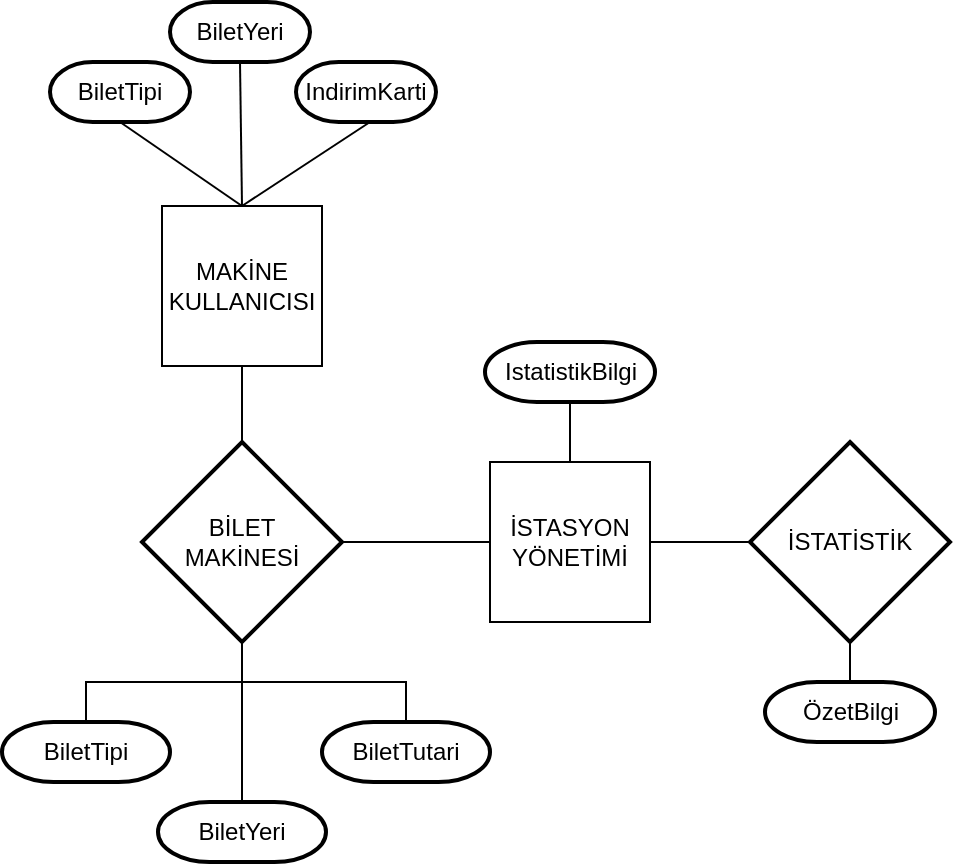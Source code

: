 <mxfile version="16.1.2" type="device"><diagram id="se_melrfRiBYOsj-gtK1" name="Page-1"><mxGraphModel dx="1726" dy="955" grid="1" gridSize="10" guides="1" tooltips="1" connect="1" arrows="1" fold="1" page="1" pageScale="1" pageWidth="827" pageHeight="1169" math="0" shadow="0"><root><mxCell id="0"/><mxCell id="1" parent="0"/><mxCell id="nYWV91yp9RJnJM-7POk5-22" style="edgeStyle=orthogonalEdgeStyle;rounded=0;orthogonalLoop=1;jettySize=auto;html=1;entryX=0.5;entryY=0;entryDx=0;entryDy=0;entryPerimeter=0;fontFamily=Helvetica;fontSize=12;fontColor=default;endArrow=none;endFill=0;" edge="1" parent="1" source="nYWV91yp9RJnJM-7POk5-1" target="nYWV91yp9RJnJM-7POk5-21"><mxGeometry relative="1" as="geometry"/></mxCell><mxCell id="nYWV91yp9RJnJM-7POk5-1" value="MAKİNE KULLANICISI" style="whiteSpace=wrap;html=1;aspect=fixed;" vertex="1" parent="1"><mxGeometry x="346" y="182" width="80" height="80" as="geometry"/></mxCell><mxCell id="nYWV91yp9RJnJM-7POk5-9" value="BiletTipi" style="strokeWidth=2;html=1;shape=mxgraph.flowchart.terminator;whiteSpace=wrap;rounded=1;shadow=0;glass=0;comic=0;sketch=0;fontFamily=Helvetica;fontSize=12;fontColor=default;fillColor=default;" vertex="1" parent="1"><mxGeometry x="290" y="110" width="70" height="30" as="geometry"/></mxCell><mxCell id="nYWV91yp9RJnJM-7POk5-10" value="BiletYeri" style="strokeWidth=2;html=1;shape=mxgraph.flowchart.terminator;whiteSpace=wrap;rounded=1;shadow=0;glass=0;comic=0;sketch=0;fontFamily=Helvetica;fontSize=12;fontColor=default;fillColor=default;" vertex="1" parent="1"><mxGeometry x="350" y="80" width="70" height="30" as="geometry"/></mxCell><mxCell id="nYWV91yp9RJnJM-7POk5-11" value="IndirimKarti" style="strokeWidth=2;html=1;shape=mxgraph.flowchart.terminator;whiteSpace=wrap;rounded=1;shadow=0;glass=0;comic=0;sketch=0;fontFamily=Helvetica;fontSize=12;fontColor=default;fillColor=default;" vertex="1" parent="1"><mxGeometry x="413" y="110" width="70" height="30" as="geometry"/></mxCell><mxCell id="nYWV91yp9RJnJM-7POk5-15" value="" style="endArrow=none;html=1;rounded=0;fontFamily=Helvetica;fontSize=12;fontColor=default;entryX=0.529;entryY=1;entryDx=0;entryDy=0;entryPerimeter=0;exitX=0.5;exitY=0;exitDx=0;exitDy=0;" edge="1" parent="1" source="nYWV91yp9RJnJM-7POk5-1" target="nYWV91yp9RJnJM-7POk5-11"><mxGeometry width="50" height="50" relative="1" as="geometry"><mxPoint x="389" y="180" as="sourcePoint"/><mxPoint x="439" y="130" as="targetPoint"/></mxGeometry></mxCell><mxCell id="nYWV91yp9RJnJM-7POk5-16" value="" style="endArrow=none;html=1;rounded=0;fontFamily=Helvetica;fontSize=12;fontColor=default;entryX=0.5;entryY=1;entryDx=0;entryDy=0;entryPerimeter=0;exitX=0.5;exitY=0;exitDx=0;exitDy=0;" edge="1" parent="1" source="nYWV91yp9RJnJM-7POk5-1" target="nYWV91yp9RJnJM-7POk5-10"><mxGeometry width="50" height="50" relative="1" as="geometry"><mxPoint x="354.48" y="170" as="sourcePoint"/><mxPoint x="415.51" y="130" as="targetPoint"/></mxGeometry></mxCell><mxCell id="nYWV91yp9RJnJM-7POk5-17" value="" style="endArrow=none;html=1;rounded=0;fontFamily=Helvetica;fontSize=12;fontColor=default;entryX=0.5;entryY=0;entryDx=0;entryDy=0;exitX=0.5;exitY=1;exitDx=0;exitDy=0;exitPerimeter=0;" edge="1" parent="1" source="nYWV91yp9RJnJM-7POk5-9" target="nYWV91yp9RJnJM-7POk5-1"><mxGeometry width="50" height="50" relative="1" as="geometry"><mxPoint x="310" y="180" as="sourcePoint"/><mxPoint x="371.03" y="140" as="targetPoint"/></mxGeometry></mxCell><mxCell id="nYWV91yp9RJnJM-7POk5-24" style="edgeStyle=orthogonalEdgeStyle;rounded=0;orthogonalLoop=1;jettySize=auto;html=1;entryX=0;entryY=0.5;entryDx=0;entryDy=0;fontFamily=Helvetica;fontSize=12;fontColor=default;endArrow=none;endFill=0;" edge="1" parent="1" source="nYWV91yp9RJnJM-7POk5-21" target="nYWV91yp9RJnJM-7POk5-23"><mxGeometry relative="1" as="geometry"/></mxCell><mxCell id="nYWV91yp9RJnJM-7POk5-28" style="edgeStyle=orthogonalEdgeStyle;rounded=0;orthogonalLoop=1;jettySize=auto;html=1;entryX=0.5;entryY=0;entryDx=0;entryDy=0;entryPerimeter=0;fontFamily=Helvetica;fontSize=12;fontColor=default;endArrow=none;endFill=0;" edge="1" parent="1" source="nYWV91yp9RJnJM-7POk5-21" target="nYWV91yp9RJnJM-7POk5-27"><mxGeometry relative="1" as="geometry"/></mxCell><mxCell id="nYWV91yp9RJnJM-7POk5-21" value="BİLET&lt;br&gt;MAKİNESİ" style="strokeWidth=2;html=1;shape=mxgraph.flowchart.decision;whiteSpace=wrap;rounded=1;shadow=0;glass=0;comic=0;sketch=0;fontFamily=Helvetica;fontSize=12;fontColor=default;fillColor=default;" vertex="1" parent="1"><mxGeometry x="336" y="300" width="100" height="100" as="geometry"/></mxCell><mxCell id="nYWV91yp9RJnJM-7POk5-32" value="" style="edgeStyle=orthogonalEdgeStyle;rounded=0;orthogonalLoop=1;jettySize=auto;html=1;fontFamily=Helvetica;fontSize=12;fontColor=default;endArrow=none;endFill=0;" edge="1" parent="1" source="nYWV91yp9RJnJM-7POk5-23" target="nYWV91yp9RJnJM-7POk5-25"><mxGeometry relative="1" as="geometry"/></mxCell><mxCell id="nYWV91yp9RJnJM-7POk5-36" value="" style="edgeStyle=orthogonalEdgeStyle;rounded=0;orthogonalLoop=1;jettySize=auto;html=1;fontFamily=Helvetica;fontSize=12;fontColor=default;endArrow=none;endFill=0;" edge="1" parent="1" source="nYWV91yp9RJnJM-7POk5-23" target="nYWV91yp9RJnJM-7POk5-35"><mxGeometry relative="1" as="geometry"/></mxCell><mxCell id="nYWV91yp9RJnJM-7POk5-23" value="İSTASYON&lt;br&gt;YÖNETİMİ" style="whiteSpace=wrap;html=1;aspect=fixed;" vertex="1" parent="1"><mxGeometry x="510" y="310" width="80" height="80" as="geometry"/></mxCell><mxCell id="nYWV91yp9RJnJM-7POk5-25" value="IstatistikBilgi" style="strokeWidth=2;html=1;shape=mxgraph.flowchart.terminator;whiteSpace=wrap;rounded=1;shadow=0;glass=0;comic=0;sketch=0;fontFamily=Helvetica;fontSize=12;fontColor=default;fillColor=default;" vertex="1" parent="1"><mxGeometry x="507.5" y="250" width="85" height="30" as="geometry"/></mxCell><mxCell id="nYWV91yp9RJnJM-7POk5-27" value="BiletTipi" style="strokeWidth=2;html=1;shape=mxgraph.flowchart.terminator;whiteSpace=wrap;rounded=1;shadow=0;glass=0;comic=0;sketch=0;fontFamily=Helvetica;fontSize=12;fontColor=default;fillColor=default;" vertex="1" parent="1"><mxGeometry x="266" y="440" width="84" height="30" as="geometry"/></mxCell><mxCell id="nYWV91yp9RJnJM-7POk5-30" value="" style="edgeStyle=orthogonalEdgeStyle;rounded=0;orthogonalLoop=1;jettySize=auto;html=1;fontFamily=Helvetica;fontSize=12;fontColor=default;endArrow=none;endFill=0;" edge="1" parent="1" source="nYWV91yp9RJnJM-7POk5-29" target="nYWV91yp9RJnJM-7POk5-21"><mxGeometry relative="1" as="geometry"/></mxCell><mxCell id="nYWV91yp9RJnJM-7POk5-29" value="BiletTutari" style="strokeWidth=2;html=1;shape=mxgraph.flowchart.terminator;whiteSpace=wrap;rounded=1;shadow=0;glass=0;comic=0;sketch=0;fontFamily=Helvetica;fontSize=12;fontColor=default;fillColor=default;" vertex="1" parent="1"><mxGeometry x="426" y="440" width="84" height="30" as="geometry"/></mxCell><mxCell id="nYWV91yp9RJnJM-7POk5-34" value="" style="edgeStyle=orthogonalEdgeStyle;rounded=0;orthogonalLoop=1;jettySize=auto;html=1;fontFamily=Helvetica;fontSize=12;fontColor=default;endArrow=none;endFill=0;" edge="1" parent="1" source="nYWV91yp9RJnJM-7POk5-33" target="nYWV91yp9RJnJM-7POk5-21"><mxGeometry relative="1" as="geometry"/></mxCell><mxCell id="nYWV91yp9RJnJM-7POk5-33" value="BiletYeri" style="strokeWidth=2;html=1;shape=mxgraph.flowchart.terminator;whiteSpace=wrap;rounded=1;shadow=0;glass=0;comic=0;sketch=0;fontFamily=Helvetica;fontSize=12;fontColor=default;fillColor=default;" vertex="1" parent="1"><mxGeometry x="344" y="480" width="84" height="30" as="geometry"/></mxCell><mxCell id="nYWV91yp9RJnJM-7POk5-37" value="" style="edgeStyle=orthogonalEdgeStyle;rounded=0;orthogonalLoop=1;jettySize=auto;html=1;fontFamily=Helvetica;fontSize=12;fontColor=default;endArrow=none;endFill=0;" edge="1" parent="1" source="nYWV91yp9RJnJM-7POk5-35" target="nYWV91yp9RJnJM-7POk5-23"><mxGeometry relative="1" as="geometry"/></mxCell><mxCell id="nYWV91yp9RJnJM-7POk5-35" value="İSTATİSTİK" style="strokeWidth=2;html=1;shape=mxgraph.flowchart.decision;whiteSpace=wrap;rounded=1;shadow=0;glass=0;comic=0;sketch=0;fontFamily=Helvetica;fontSize=12;fontColor=default;fillColor=default;" vertex="1" parent="1"><mxGeometry x="640" y="300" width="100" height="100" as="geometry"/></mxCell><mxCell id="nYWV91yp9RJnJM-7POk5-39" value="" style="edgeStyle=orthogonalEdgeStyle;rounded=0;orthogonalLoop=1;jettySize=auto;html=1;fontFamily=Helvetica;fontSize=12;fontColor=default;endArrow=none;endFill=0;" edge="1" parent="1" source="nYWV91yp9RJnJM-7POk5-38" target="nYWV91yp9RJnJM-7POk5-35"><mxGeometry relative="1" as="geometry"/></mxCell><mxCell id="nYWV91yp9RJnJM-7POk5-38" value="ÖzetBilgi" style="strokeWidth=2;html=1;shape=mxgraph.flowchart.terminator;whiteSpace=wrap;rounded=1;shadow=0;glass=0;comic=0;sketch=0;fontFamily=Helvetica;fontSize=12;fontColor=default;fillColor=default;" vertex="1" parent="1"><mxGeometry x="647.5" y="420" width="85" height="30" as="geometry"/></mxCell></root></mxGraphModel></diagram></mxfile>